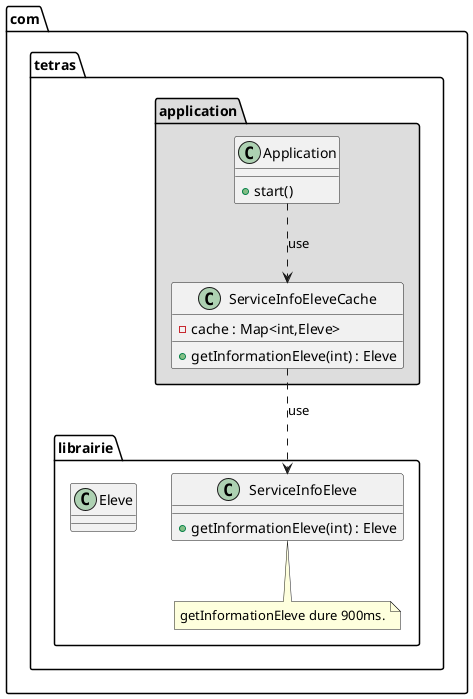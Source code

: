 @startuml LazyInitialization

package com.tetras.librairie {
  class ServiceInfoEleve { 
      + getInformationEleve(int) : Eleve
  }
  note bottom of ServiceInfoEleve : getInformationEleve dure 900ms.
  class Eleve
}

package com.tetras.application #DDDDDD {
  class Application { 
      + start()
  }
  class ServiceInfoEleveCache { 
    - cache : Map<int,Eleve>  
    + getInformationEleve(int) : Eleve
  }
}

Application ..> ServiceInfoEleveCache : use
ServiceInfoEleveCache ..> ServiceInfoEleve : use


@enduml